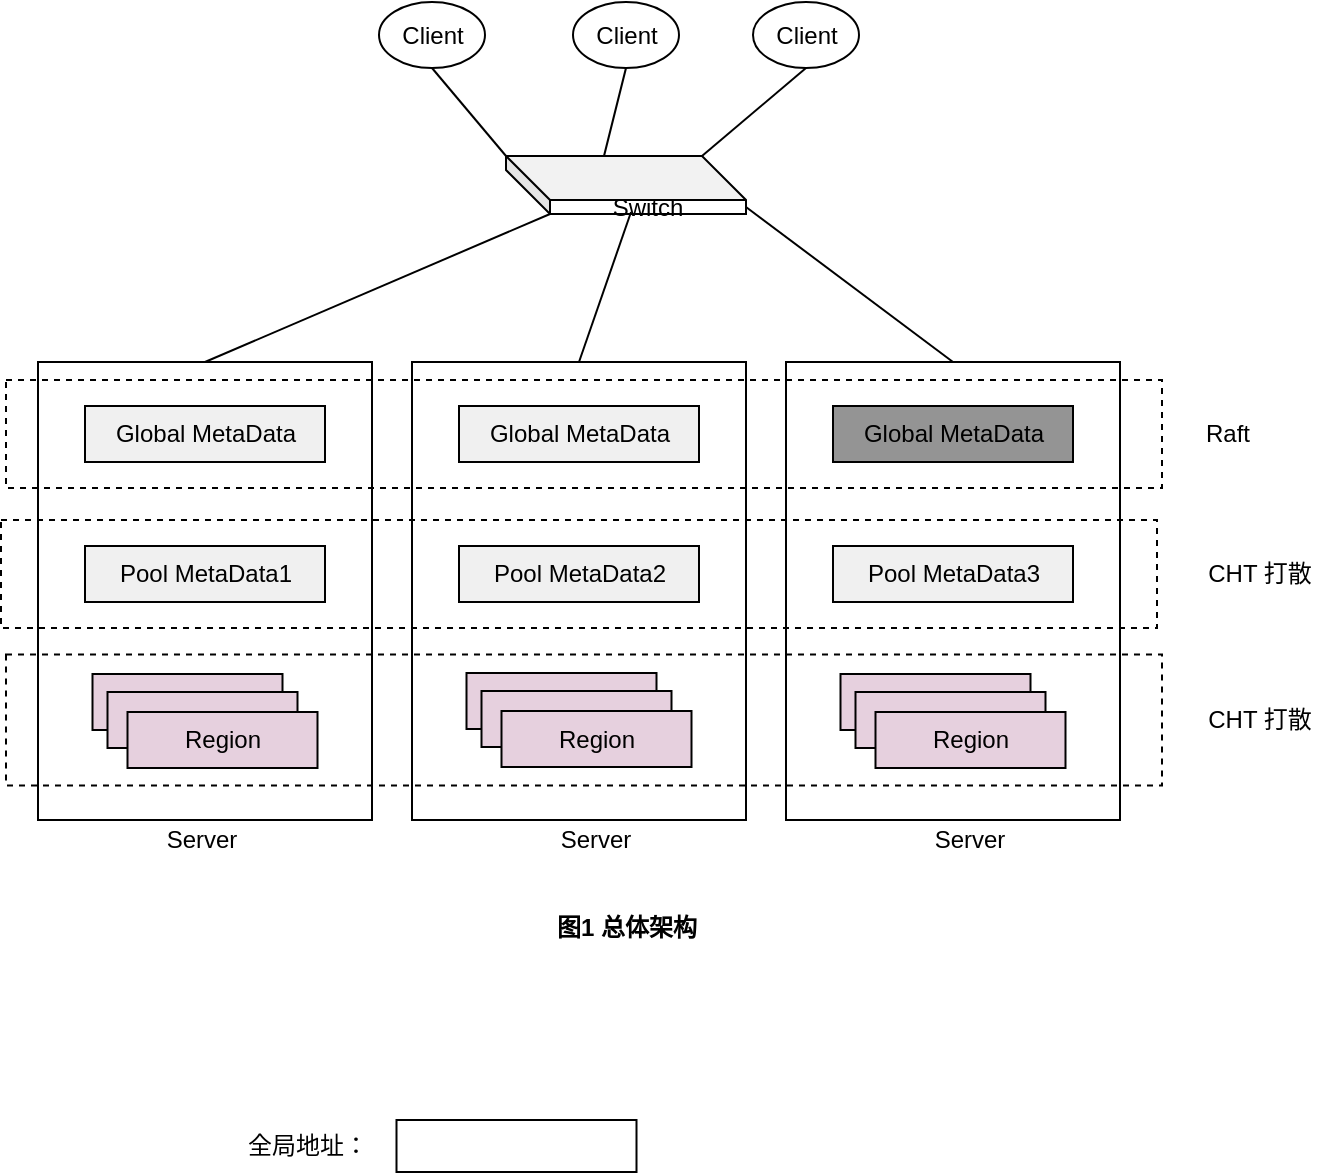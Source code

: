 <mxfile version="14.4.8" type="github">
  <diagram id="cMcRvVcGeGw1HKMYI198" name="Page-1">
    <mxGraphModel dx="1422" dy="772" grid="0" gridSize="10" guides="1" tooltips="1" connect="1" arrows="1" fold="1" page="0" pageScale="1" pageWidth="827" pageHeight="1169" math="0" shadow="0">
      <root>
        <mxCell id="0" />
        <mxCell id="1" parent="0" />
        <mxCell id="sNa2Os-df0Qrg9O8YbUV-44" value="" style="rounded=0;whiteSpace=wrap;html=1;" vertex="1" parent="1">
          <mxGeometry x="99" y="239" width="167" height="229" as="geometry" />
        </mxCell>
        <mxCell id="sNa2Os-df0Qrg9O8YbUV-48" style="rounded=0;orthogonalLoop=1;jettySize=auto;html=1;exitX=0;exitY=0;exitDx=22;exitDy=29;exitPerimeter=0;entryX=0.5;entryY=0;entryDx=0;entryDy=0;endArrow=none;endFill=0;startArrow=none;startFill=0;" edge="1" parent="1" source="sNa2Os-df0Qrg9O8YbUV-47" target="sNa2Os-df0Qrg9O8YbUV-44">
          <mxGeometry relative="1" as="geometry" />
        </mxCell>
        <mxCell id="sNa2Os-df0Qrg9O8YbUV-47" value="Switch" style="shape=cube;whiteSpace=wrap;html=1;boundedLbl=1;backgroundOutline=1;darkOpacity=0.05;darkOpacity2=0.1;size=22;" vertex="1" parent="1">
          <mxGeometry x="333" y="136" width="120" height="29" as="geometry" />
        </mxCell>
        <mxCell id="sNa2Os-df0Qrg9O8YbUV-49" style="rounded=0;orthogonalLoop=1;jettySize=auto;html=1;exitX=0.521;exitY=0.966;exitDx=0;exitDy=0;exitPerimeter=0;entryX=0.5;entryY=0;entryDx=0;entryDy=0;endArrow=none;endFill=0;startArrow=none;startFill=0;" edge="1" parent="1" source="sNa2Os-df0Qrg9O8YbUV-47" target="sNa2Os-df0Qrg9O8YbUV-59">
          <mxGeometry relative="1" as="geometry">
            <mxPoint x="627" y="335" as="sourcePoint" />
            <mxPoint x="379" y="244" as="targetPoint" />
          </mxGeometry>
        </mxCell>
        <mxCell id="sNa2Os-df0Qrg9O8YbUV-50" style="rounded=0;orthogonalLoop=1;jettySize=auto;html=1;exitX=0;exitY=0;exitDx=120;exitDy=25.5;exitPerimeter=0;entryX=0.5;entryY=0;entryDx=0;entryDy=0;endArrow=none;endFill=0;startArrow=none;startFill=0;" edge="1" parent="1" source="sNa2Os-df0Qrg9O8YbUV-47" target="sNa2Os-df0Qrg9O8YbUV-60">
          <mxGeometry relative="1" as="geometry">
            <mxPoint x="667.52" y="334.014" as="sourcePoint" />
            <mxPoint x="618.5" y="248" as="targetPoint" />
          </mxGeometry>
        </mxCell>
        <mxCell id="sNa2Os-df0Qrg9O8YbUV-51" value="Client" style="ellipse;whiteSpace=wrap;html=1;" vertex="1" parent="1">
          <mxGeometry x="269.5" y="59" width="53" height="33" as="geometry" />
        </mxCell>
        <mxCell id="sNa2Os-df0Qrg9O8YbUV-52" value="Client" style="ellipse;whiteSpace=wrap;html=1;" vertex="1" parent="1">
          <mxGeometry x="366.5" y="59" width="53" height="33" as="geometry" />
        </mxCell>
        <mxCell id="sNa2Os-df0Qrg9O8YbUV-53" value="Client" style="ellipse;whiteSpace=wrap;html=1;" vertex="1" parent="1">
          <mxGeometry x="456.5" y="59" width="53" height="33" as="geometry" />
        </mxCell>
        <mxCell id="sNa2Os-df0Qrg9O8YbUV-55" style="rounded=0;orthogonalLoop=1;jettySize=auto;html=1;entryX=0;entryY=0;entryDx=0;entryDy=0;endArrow=none;endFill=0;startArrow=none;startFill=0;exitX=0.5;exitY=1;exitDx=0;exitDy=0;entryPerimeter=0;" edge="1" parent="1" source="sNa2Os-df0Qrg9O8YbUV-51" target="sNa2Os-df0Qrg9O8YbUV-47">
          <mxGeometry relative="1" as="geometry">
            <mxPoint x="296.5" y="99" as="sourcePoint" />
            <mxPoint x="790" y="392" as="targetPoint" />
          </mxGeometry>
        </mxCell>
        <mxCell id="sNa2Os-df0Qrg9O8YbUV-56" style="rounded=0;orthogonalLoop=1;jettySize=auto;html=1;exitX=0.5;exitY=1;exitDx=0;exitDy=0;entryX=0;entryY=0;entryDx=49;entryDy=0;endArrow=none;endFill=0;startArrow=none;startFill=0;entryPerimeter=0;" edge="1" parent="1" source="sNa2Os-df0Qrg9O8YbUV-52" target="sNa2Os-df0Qrg9O8YbUV-47">
          <mxGeometry relative="1" as="geometry">
            <mxPoint x="354" y="169" as="sourcePoint" />
            <mxPoint x="540" y="392" as="targetPoint" />
          </mxGeometry>
        </mxCell>
        <mxCell id="sNa2Os-df0Qrg9O8YbUV-57" style="rounded=0;orthogonalLoop=1;jettySize=auto;html=1;exitX=0.5;exitY=1;exitDx=0;exitDy=0;entryX=0;entryY=0;entryDx=98;entryDy=0;endArrow=none;endFill=0;startArrow=none;startFill=0;entryPerimeter=0;" edge="1" parent="1" source="sNa2Os-df0Qrg9O8YbUV-53" target="sNa2Os-df0Qrg9O8YbUV-47">
          <mxGeometry relative="1" as="geometry">
            <mxPoint x="403" y="102" as="sourcePoint" />
            <mxPoint x="392" y="151" as="targetPoint" />
          </mxGeometry>
        </mxCell>
        <mxCell id="sNa2Os-df0Qrg9O8YbUV-59" value="" style="rounded=0;whiteSpace=wrap;html=1;" vertex="1" parent="1">
          <mxGeometry x="286" y="239" width="167" height="229" as="geometry" />
        </mxCell>
        <mxCell id="sNa2Os-df0Qrg9O8YbUV-60" value="" style="rounded=0;whiteSpace=wrap;html=1;" vertex="1" parent="1">
          <mxGeometry x="473" y="239" width="167" height="229" as="geometry" />
        </mxCell>
        <mxCell id="sNa2Os-df0Qrg9O8YbUV-61" value="Global MetaData" style="rounded=0;whiteSpace=wrap;html=1;align=center;labelBackgroundColor=none;glass=0;sketch=0;shadow=0;fillColor=#F0F0F0;" vertex="1" parent="1">
          <mxGeometry x="122.5" y="261" width="120" height="28" as="geometry" />
        </mxCell>
        <mxCell id="sNa2Os-df0Qrg9O8YbUV-62" value="Global MetaData" style="rounded=0;whiteSpace=wrap;html=1;align=center;labelBackgroundColor=none;glass=0;sketch=0;shadow=0;fillColor=#F0F0F0;" vertex="1" parent="1">
          <mxGeometry x="309.5" y="261" width="120" height="28" as="geometry" />
        </mxCell>
        <mxCell id="sNa2Os-df0Qrg9O8YbUV-63" value="Global MetaData" style="rounded=0;whiteSpace=wrap;html=1;align=center;labelBackgroundColor=none;glass=0;sketch=0;shadow=0;fillColor=#949494;" vertex="1" parent="1">
          <mxGeometry x="496.5" y="261" width="120" height="28" as="geometry" />
        </mxCell>
        <mxCell id="sNa2Os-df0Qrg9O8YbUV-65" value="" style="rounded=0;whiteSpace=wrap;html=1;shadow=0;glass=0;labelBackgroundColor=none;sketch=0;gradientColor=none;align=left;dashed=1;fillColor=none;" vertex="1" parent="1">
          <mxGeometry x="83" y="248" width="578" height="54" as="geometry" />
        </mxCell>
        <mxCell id="sNa2Os-df0Qrg9O8YbUV-66" value="Raft" style="text;html=1;strokeColor=none;fillColor=none;align=center;verticalAlign=middle;whiteSpace=wrap;rounded=0;shadow=0;glass=0;dashed=1;labelBackgroundColor=none;sketch=0;" vertex="1" parent="1">
          <mxGeometry x="674" y="265" width="40" height="20" as="geometry" />
        </mxCell>
        <mxCell id="sNa2Os-df0Qrg9O8YbUV-67" value="Pool MetaData1" style="rounded=0;whiteSpace=wrap;html=1;align=center;labelBackgroundColor=none;glass=0;sketch=0;shadow=0;fillColor=#F0F0F0;" vertex="1" parent="1">
          <mxGeometry x="122.5" y="331" width="120" height="28" as="geometry" />
        </mxCell>
        <mxCell id="sNa2Os-df0Qrg9O8YbUV-68" value="Pool MetaData2" style="rounded=0;whiteSpace=wrap;html=1;align=center;labelBackgroundColor=none;glass=0;sketch=0;shadow=0;fillColor=#F0F0F0;" vertex="1" parent="1">
          <mxGeometry x="309.5" y="331" width="120" height="28" as="geometry" />
        </mxCell>
        <mxCell id="sNa2Os-df0Qrg9O8YbUV-69" value="Pool MetaData3" style="rounded=0;whiteSpace=wrap;html=1;align=center;labelBackgroundColor=none;glass=0;sketch=0;shadow=0;fillColor=#F0F0F0;" vertex="1" parent="1">
          <mxGeometry x="496.5" y="331" width="120" height="28" as="geometry" />
        </mxCell>
        <mxCell id="sNa2Os-df0Qrg9O8YbUV-70" value="" style="rounded=0;whiteSpace=wrap;html=1;shadow=0;glass=0;labelBackgroundColor=none;sketch=0;gradientColor=none;align=left;dashed=1;fillColor=none;" vertex="1" parent="1">
          <mxGeometry x="80.5" y="318" width="578" height="54" as="geometry" />
        </mxCell>
        <mxCell id="sNa2Os-df0Qrg9O8YbUV-71" value="CHT 打散" style="text;html=1;strokeColor=none;fillColor=none;align=center;verticalAlign=middle;whiteSpace=wrap;rounded=0;shadow=0;glass=0;dashed=1;labelBackgroundColor=none;sketch=0;" vertex="1" parent="1">
          <mxGeometry x="678" y="335" width="64" height="20" as="geometry" />
        </mxCell>
        <mxCell id="sNa2Os-df0Qrg9O8YbUV-72" value="&lt;font color=&quot;#000000&quot;&gt;Region&lt;/font&gt;" style="rounded=0;whiteSpace=wrap;html=1;shadow=0;glass=0;labelBackgroundColor=none;sketch=0;gradientColor=none;align=center;fontColor=#FFFFFF;fillColor=#E6D0DE;" vertex="1" parent="1">
          <mxGeometry x="126.25" y="395" width="95" height="28" as="geometry" />
        </mxCell>
        <mxCell id="sNa2Os-df0Qrg9O8YbUV-73" value="&lt;font color=&quot;#000000&quot;&gt;Region&lt;/font&gt;" style="rounded=0;whiteSpace=wrap;html=1;shadow=0;glass=0;labelBackgroundColor=none;sketch=0;gradientColor=none;align=center;fontColor=#FFFFFF;fillColor=#E6D0DE;" vertex="1" parent="1">
          <mxGeometry x="133.75" y="404" width="95" height="28" as="geometry" />
        </mxCell>
        <mxCell id="sNa2Os-df0Qrg9O8YbUV-74" value="&lt;font color=&quot;#000000&quot;&gt;Region&lt;/font&gt;" style="rounded=0;whiteSpace=wrap;html=1;shadow=0;glass=0;labelBackgroundColor=none;sketch=0;gradientColor=none;align=center;fontColor=#FFFFFF;fillColor=#E6D0DE;" vertex="1" parent="1">
          <mxGeometry x="143.75" y="414" width="95" height="28" as="geometry" />
        </mxCell>
        <mxCell id="sNa2Os-df0Qrg9O8YbUV-75" value="&lt;font color=&quot;#000000&quot;&gt;Region&lt;/font&gt;" style="rounded=0;whiteSpace=wrap;html=1;shadow=0;glass=0;labelBackgroundColor=none;sketch=0;gradientColor=none;align=center;fontColor=#FFFFFF;fillColor=#E6D0DE;" vertex="1" parent="1">
          <mxGeometry x="313.25" y="394.5" width="95" height="28" as="geometry" />
        </mxCell>
        <mxCell id="sNa2Os-df0Qrg9O8YbUV-76" value="&lt;font color=&quot;#000000&quot;&gt;Region&lt;/font&gt;" style="rounded=0;whiteSpace=wrap;html=1;shadow=0;glass=0;labelBackgroundColor=none;sketch=0;gradientColor=none;align=center;fontColor=#FFFFFF;fillColor=#E6D0DE;" vertex="1" parent="1">
          <mxGeometry x="320.75" y="403.5" width="95" height="28" as="geometry" />
        </mxCell>
        <mxCell id="sNa2Os-df0Qrg9O8YbUV-77" value="&lt;font color=&quot;#000000&quot;&gt;Region&lt;/font&gt;" style="rounded=0;whiteSpace=wrap;html=1;shadow=0;glass=0;labelBackgroundColor=none;sketch=0;gradientColor=none;align=center;fontColor=#FFFFFF;fillColor=#E6D0DE;" vertex="1" parent="1">
          <mxGeometry x="330.75" y="413.5" width="95" height="28" as="geometry" />
        </mxCell>
        <mxCell id="sNa2Os-df0Qrg9O8YbUV-78" value="&lt;font color=&quot;#000000&quot;&gt;Region&lt;/font&gt;" style="rounded=0;whiteSpace=wrap;html=1;shadow=0;glass=0;labelBackgroundColor=none;sketch=0;gradientColor=none;align=center;fontColor=#FFFFFF;fillColor=#E6D0DE;" vertex="1" parent="1">
          <mxGeometry x="500.25" y="395" width="95" height="28" as="geometry" />
        </mxCell>
        <mxCell id="sNa2Os-df0Qrg9O8YbUV-79" value="&lt;font color=&quot;#000000&quot;&gt;Region&lt;/font&gt;" style="rounded=0;whiteSpace=wrap;html=1;shadow=0;glass=0;labelBackgroundColor=none;sketch=0;gradientColor=none;align=center;fontColor=#FFFFFF;fillColor=#E6D0DE;" vertex="1" parent="1">
          <mxGeometry x="507.75" y="404" width="95" height="28" as="geometry" />
        </mxCell>
        <mxCell id="sNa2Os-df0Qrg9O8YbUV-80" value="&lt;font color=&quot;#000000&quot;&gt;Region&lt;/font&gt;" style="rounded=0;whiteSpace=wrap;html=1;shadow=0;glass=0;labelBackgroundColor=none;sketch=0;gradientColor=none;align=center;fontColor=#FFFFFF;fillColor=#E6D0DE;" vertex="1" parent="1">
          <mxGeometry x="517.75" y="414" width="95" height="28" as="geometry" />
        </mxCell>
        <mxCell id="sNa2Os-df0Qrg9O8YbUV-81" value="" style="rounded=0;whiteSpace=wrap;html=1;shadow=0;glass=0;labelBackgroundColor=none;sketch=0;gradientColor=none;align=left;dashed=1;fillColor=none;" vertex="1" parent="1">
          <mxGeometry x="83" y="385.25" width="578" height="65.5" as="geometry" />
        </mxCell>
        <mxCell id="sNa2Os-df0Qrg9O8YbUV-82" value="CHT 打散" style="text;html=1;strokeColor=none;fillColor=none;align=center;verticalAlign=middle;whiteSpace=wrap;rounded=0;shadow=0;glass=0;dashed=1;labelBackgroundColor=none;sketch=0;" vertex="1" parent="1">
          <mxGeometry x="678" y="408" width="64" height="20" as="geometry" />
        </mxCell>
        <mxCell id="sNa2Os-df0Qrg9O8YbUV-83" value="Server" style="text;html=1;strokeColor=none;fillColor=none;align=center;verticalAlign=middle;whiteSpace=wrap;rounded=0;shadow=0;glass=0;dashed=1;labelBackgroundColor=none;sketch=0;" vertex="1" parent="1">
          <mxGeometry x="161.25" y="468" width="40" height="20" as="geometry" />
        </mxCell>
        <mxCell id="sNa2Os-df0Qrg9O8YbUV-84" value="Server" style="text;html=1;strokeColor=none;fillColor=none;align=center;verticalAlign=middle;whiteSpace=wrap;rounded=0;shadow=0;glass=0;dashed=1;labelBackgroundColor=none;sketch=0;" vertex="1" parent="1">
          <mxGeometry x="358.25" y="468" width="40" height="20" as="geometry" />
        </mxCell>
        <mxCell id="sNa2Os-df0Qrg9O8YbUV-85" value="Server" style="text;html=1;strokeColor=none;fillColor=none;align=center;verticalAlign=middle;whiteSpace=wrap;rounded=0;shadow=0;glass=0;dashed=1;labelBackgroundColor=none;sketch=0;" vertex="1" parent="1">
          <mxGeometry x="545.25" y="468" width="40" height="20" as="geometry" />
        </mxCell>
        <mxCell id="sNa2Os-df0Qrg9O8YbUV-86" value="&lt;b&gt;图1 总体架构&lt;/b&gt;" style="text;html=1;strokeColor=none;fillColor=none;align=center;verticalAlign=middle;whiteSpace=wrap;rounded=0;shadow=0;glass=0;dashed=1;labelBackgroundColor=none;sketch=0;" vertex="1" parent="1">
          <mxGeometry x="352.63" y="512" width="80.75" height="20" as="geometry" />
        </mxCell>
        <mxCell id="sNa2Os-df0Qrg9O8YbUV-88" value="全局地址：" style="text;html=1;strokeColor=none;fillColor=none;align=center;verticalAlign=middle;whiteSpace=wrap;rounded=0;shadow=0;glass=0;dashed=1;labelBackgroundColor=none;sketch=0;" vertex="1" parent="1">
          <mxGeometry x="201.25" y="621" width="65.75" height="20" as="geometry" />
        </mxCell>
        <mxCell id="sNa2Os-df0Qrg9O8YbUV-89" value="" style="rounded=0;whiteSpace=wrap;html=1;shadow=0;glass=0;labelBackgroundColor=none;sketch=0;gradientColor=none;fontColor=#FFFFFF;align=left;fillColor=#FFFFFF;" vertex="1" parent="1">
          <mxGeometry x="278.25" y="618" width="120" height="26" as="geometry" />
        </mxCell>
      </root>
    </mxGraphModel>
  </diagram>
</mxfile>
